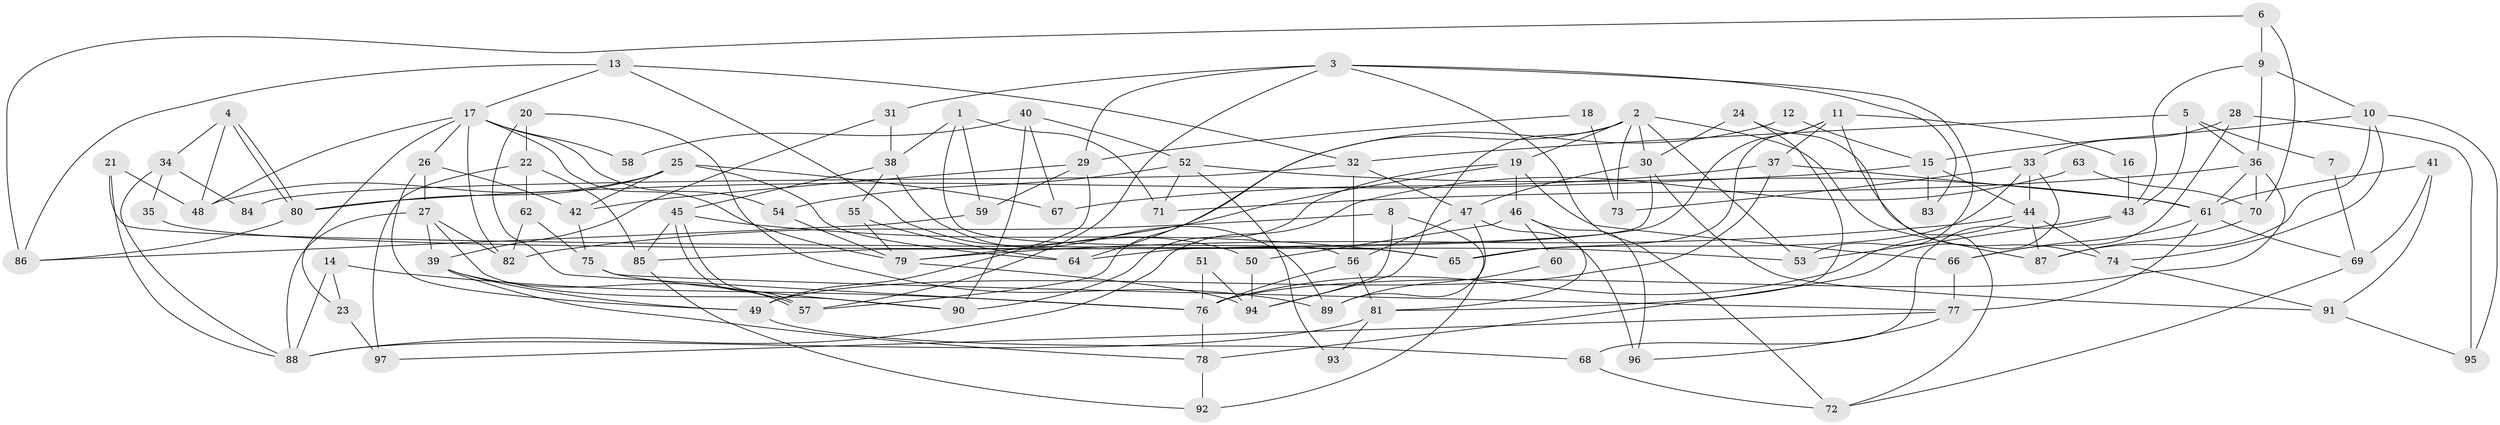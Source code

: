 // Generated by graph-tools (version 1.1) at 2025/02/03/09/25 03:02:02]
// undirected, 97 vertices, 194 edges
graph export_dot {
graph [start="1"]
  node [color=gray90,style=filled];
  1;
  2;
  3;
  4;
  5;
  6;
  7;
  8;
  9;
  10;
  11;
  12;
  13;
  14;
  15;
  16;
  17;
  18;
  19;
  20;
  21;
  22;
  23;
  24;
  25;
  26;
  27;
  28;
  29;
  30;
  31;
  32;
  33;
  34;
  35;
  36;
  37;
  38;
  39;
  40;
  41;
  42;
  43;
  44;
  45;
  46;
  47;
  48;
  49;
  50;
  51;
  52;
  53;
  54;
  55;
  56;
  57;
  58;
  59;
  60;
  61;
  62;
  63;
  64;
  65;
  66;
  67;
  68;
  69;
  70;
  71;
  72;
  73;
  74;
  75;
  76;
  77;
  78;
  79;
  80;
  81;
  82;
  83;
  84;
  85;
  86;
  87;
  88;
  89;
  90;
  91;
  92;
  93;
  94;
  95;
  96;
  97;
  1 -- 59;
  1 -- 71;
  1 -- 38;
  1 -- 56;
  2 -- 57;
  2 -- 87;
  2 -- 19;
  2 -- 30;
  2 -- 53;
  2 -- 73;
  2 -- 94;
  3 -- 31;
  3 -- 72;
  3 -- 29;
  3 -- 53;
  3 -- 57;
  3 -- 83;
  4 -- 80;
  4 -- 80;
  4 -- 48;
  4 -- 34;
  5 -- 36;
  5 -- 43;
  5 -- 7;
  5 -- 32;
  6 -- 70;
  6 -- 9;
  6 -- 86;
  7 -- 69;
  8 -- 94;
  8 -- 92;
  8 -- 82;
  9 -- 43;
  9 -- 10;
  9 -- 36;
  10 -- 15;
  10 -- 74;
  10 -- 87;
  10 -- 95;
  11 -- 37;
  11 -- 65;
  11 -- 16;
  11 -- 64;
  11 -- 72;
  12 -- 15;
  12 -- 64;
  13 -- 50;
  13 -- 86;
  13 -- 17;
  13 -- 32;
  14 -- 76;
  14 -- 23;
  14 -- 88;
  15 -- 44;
  15 -- 80;
  15 -- 83;
  16 -- 43;
  17 -- 26;
  17 -- 23;
  17 -- 48;
  17 -- 54;
  17 -- 58;
  17 -- 79;
  17 -- 82;
  18 -- 73;
  18 -- 29;
  19 -- 66;
  19 -- 46;
  19 -- 79;
  19 -- 90;
  20 -- 89;
  20 -- 22;
  20 -- 76;
  21 -- 48;
  21 -- 88;
  21 -- 65;
  22 -- 85;
  22 -- 62;
  22 -- 97;
  23 -- 97;
  24 -- 81;
  24 -- 30;
  24 -- 74;
  25 -- 67;
  25 -- 42;
  25 -- 48;
  25 -- 64;
  25 -- 80;
  26 -- 27;
  26 -- 42;
  26 -- 49;
  27 -- 82;
  27 -- 39;
  27 -- 88;
  27 -- 90;
  28 -- 33;
  28 -- 95;
  28 -- 66;
  29 -- 49;
  29 -- 42;
  29 -- 59;
  30 -- 47;
  30 -- 85;
  30 -- 91;
  31 -- 38;
  31 -- 39;
  32 -- 47;
  32 -- 56;
  32 -- 84;
  33 -- 65;
  33 -- 44;
  33 -- 73;
  33 -- 78;
  34 -- 88;
  34 -- 35;
  34 -- 84;
  35 -- 53;
  36 -- 76;
  36 -- 61;
  36 -- 70;
  36 -- 71;
  37 -- 49;
  37 -- 61;
  37 -- 67;
  38 -- 55;
  38 -- 45;
  38 -- 89;
  39 -- 57;
  39 -- 78;
  39 -- 49;
  40 -- 52;
  40 -- 90;
  40 -- 58;
  40 -- 67;
  41 -- 61;
  41 -- 91;
  41 -- 69;
  42 -- 75;
  43 -- 53;
  43 -- 68;
  44 -- 79;
  44 -- 76;
  44 -- 74;
  44 -- 87;
  45 -- 57;
  45 -- 57;
  45 -- 65;
  45 -- 85;
  46 -- 81;
  46 -- 50;
  46 -- 60;
  46 -- 96;
  47 -- 56;
  47 -- 89;
  47 -- 96;
  49 -- 68;
  50 -- 94;
  51 -- 94;
  51 -- 76;
  52 -- 61;
  52 -- 54;
  52 -- 71;
  52 -- 93;
  54 -- 79;
  55 -- 79;
  55 -- 64;
  56 -- 76;
  56 -- 81;
  59 -- 86;
  60 -- 89;
  61 -- 66;
  61 -- 69;
  61 -- 77;
  62 -- 82;
  62 -- 75;
  63 -- 70;
  63 -- 88;
  66 -- 77;
  68 -- 72;
  69 -- 72;
  70 -- 87;
  74 -- 91;
  75 -- 77;
  75 -- 90;
  76 -- 78;
  77 -- 96;
  77 -- 97;
  78 -- 92;
  79 -- 94;
  80 -- 86;
  81 -- 88;
  81 -- 93;
  85 -- 92;
  91 -- 95;
}
